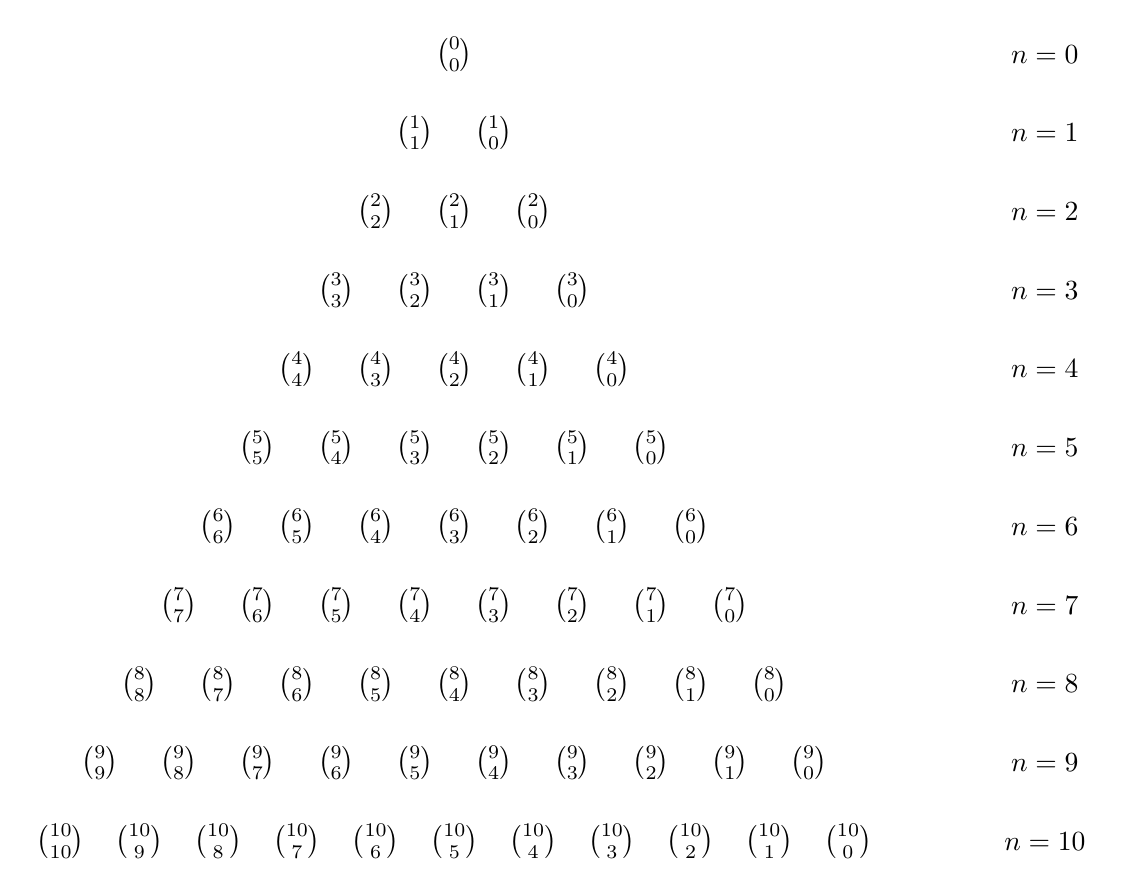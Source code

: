 \node at (-0.0, 0) {$0 \choose 0$};
\node at (7.5, 0) {$n = 0$};
\node at (0.5, -1) {$1 \choose 0$};
\node at (-0.5, -1) {$1 \choose 1$};
\node at (7.5, -1) {$n = 1$};
\node at (1.0, -2) {$2 \choose 0$};
\node at (-0.0, -2) {$2 \choose 1$};
\node at (-1.0, -2) {$2 \choose 2$};
\node at (7.5, -2) {$n = 2$};
\node at (1.5, -3) {$3 \choose 0$};
\node at (0.5, -3) {$3 \choose 1$};
\node at (-0.5, -3) {$3 \choose 2$};
\node at (-1.5, -3) {$3 \choose 3$};
\node at (7.5, -3) {$n = 3$};
\node at (2.0, -4) {$4 \choose 0$};
\node at (1.0, -4) {$4 \choose 1$};
\node at (-0.0, -4) {$4 \choose 2$};
\node at (-1.0, -4) {$4 \choose 3$};
\node at (-2.0, -4) {$4 \choose 4$};
\node at (7.5, -4) {$n = 4$};
\node at (2.5, -5) {$5 \choose 0$};
\node at (1.5, -5) {$5 \choose 1$};
\node at (0.5, -5) {$5 \choose 2$};
\node at (-0.5, -5) {$5 \choose 3$};
\node at (-1.5, -5) {$5 \choose 4$};
\node at (-2.5, -5) {$5 \choose 5$};
\node at (7.5, -5) {$n = 5$};
\node at (3.0, -6) {$6 \choose 0$};
\node at (2.0, -6) {$6 \choose 1$};
\node at (1.0, -6) {$6 \choose 2$};
\node at (-0.0, -6) {$6 \choose 3$};
\node at (-1.0, -6) {$6 \choose 4$};
\node at (-2.0, -6) {$6 \choose 5$};
\node at (-3.0, -6) {$6 \choose 6$};
\node at (7.5, -6) {$n = 6$};
\node at (3.5, -7) {$7 \choose 0$};
\node at (2.5, -7) {$7 \choose 1$};
\node at (1.5, -7) {$7 \choose 2$};
\node at (0.5, -7) {$7 \choose 3$};
\node at (-0.5, -7) {$7 \choose 4$};
\node at (-1.5, -7) {$7 \choose 5$};
\node at (-2.5, -7) {$7 \choose 6$};
\node at (-3.5, -7) {$7 \choose 7$};
\node at (7.5, -7) {$n = 7$};
\node at (4.0, -8) {$8 \choose 0$};
\node at (3.0, -8) {$8 \choose 1$};
\node at (2.0, -8) {$8 \choose 2$};
\node at (1.0, -8) {$8 \choose 3$};
\node at (-0.0, -8) {$8 \choose 4$};
\node at (-1.0, -8) {$8 \choose 5$};
\node at (-2.0, -8) {$8 \choose 6$};
\node at (-3.0, -8) {$8 \choose 7$};
\node at (-4.0, -8) {$8 \choose 8$};
\node at (7.5, -8) {$n = 8$};
\node at (4.5, -9) {$9 \choose 0$};
\node at (3.5, -9) {$9 \choose 1$};
\node at (2.5, -9) {$9 \choose 2$};
\node at (1.5, -9) {$9 \choose 3$};
\node at (0.5, -9) {$9 \choose 4$};
\node at (-0.5, -9) {$9 \choose 5$};
\node at (-1.5, -9) {$9 \choose 6$};
\node at (-2.5, -9) {$9 \choose 7$};
\node at (-3.5, -9) {$9 \choose 8$};
\node at (-4.5, -9) {$9 \choose 9$};
\node at (7.5, -9) {$n = 9$};
\node at (5.0, -10) {$10 \choose 0$};
\node at (4.0, -10) {$10 \choose 1$};
\node at (3.0, -10) {$10 \choose 2$};
\node at (2.0, -10) {$10 \choose 3$};
\node at (1.0, -10) {$10 \choose 4$};
\node at (-0.0, -10) {$10 \choose 5$};
\node at (-1.0, -10) {$10 \choose 6$};
\node at (-2.0, -10) {$10 \choose 7$};
\node at (-3.0, -10) {$10 \choose 8$};
\node at (-4.0, -10) {$10 \choose 9$};
\node at (-5.0, -10) {$10 \choose 10$};
\node at (7.5, -10) {$n = 10$};